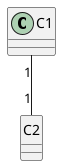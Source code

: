 {
  "sha1": "kw835jv6lo1bdzq1pqzgfi2ynpyqk7z",
  "insertion": {
    "when": "2024-06-03T18:59:33.420Z",
    "user": "plantuml@gmail.com"
  }
}
@startuml
class C1
class C2
hide C2 circle
C1 "1" -- "1" C2 
@enduml
